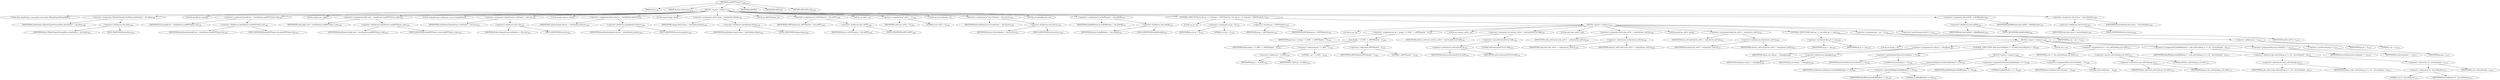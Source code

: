 digraph "sendMTFValues7" {  
"3727" [label = <(METHOD,sendMTFValues7)<SUB>1339</SUB>> ]
"177" [label = <(PARAM,this)<SUB>1339</SUB>> ]
"3728" [label = <(PARAM,final int nSelectors)<SUB>1339</SUB>> ]
"3729" [label = <(BLOCK,&lt;empty&gt;,&lt;empty&gt;)<SUB>1339</SUB>> ]
"3730" [label = <(LOCAL,Data dataShadow: org.apache.tools.bzip2.CBZip2OutputStream$Data)> ]
"3731" [label = <(&lt;operator&gt;.assignment,CBZip2OutputStream$Data dataShadow = this.data)<SUB>1340</SUB>> ]
"3732" [label = <(IDENTIFIER,dataShadow,CBZip2OutputStream$Data dataShadow = this.data)<SUB>1340</SUB>> ]
"3733" [label = <(&lt;operator&gt;.fieldAccess,this.data)<SUB>1340</SUB>> ]
"176" [label = <(IDENTIFIER,this,CBZip2OutputStream$Data dataShadow = this.data)<SUB>1340</SUB>> ]
"3734" [label = <(FIELD_IDENTIFIER,data,data)<SUB>1340</SUB>> ]
"3735" [label = <(LOCAL,byte[][] len: byte[][])> ]
"3736" [label = <(&lt;operator&gt;.assignment,byte[][] len = dataShadow.sendMTFValues_len)<SUB>1341</SUB>> ]
"3737" [label = <(IDENTIFIER,len,byte[][] len = dataShadow.sendMTFValues_len)<SUB>1341</SUB>> ]
"3738" [label = <(&lt;operator&gt;.fieldAccess,dataShadow.sendMTFValues_len)<SUB>1341</SUB>> ]
"3739" [label = <(IDENTIFIER,dataShadow,byte[][] len = dataShadow.sendMTFValues_len)<SUB>1341</SUB>> ]
"3740" [label = <(FIELD_IDENTIFIER,sendMTFValues_len,sendMTFValues_len)<SUB>1341</SUB>> ]
"3741" [label = <(LOCAL,int[][] code: int[][])> ]
"3742" [label = <(&lt;operator&gt;.assignment,int[][] code = dataShadow.sendMTFValues_code)<SUB>1342</SUB>> ]
"3743" [label = <(IDENTIFIER,code,int[][] code = dataShadow.sendMTFValues_code)<SUB>1342</SUB>> ]
"3744" [label = <(&lt;operator&gt;.fieldAccess,dataShadow.sendMTFValues_code)<SUB>1342</SUB>> ]
"3745" [label = <(IDENTIFIER,dataShadow,int[][] code = dataShadow.sendMTFValues_code)<SUB>1342</SUB>> ]
"3746" [label = <(FIELD_IDENTIFIER,sendMTFValues_code,sendMTFValues_code)<SUB>1342</SUB>> ]
"3747" [label = <(LOCAL,OutputStream outShadow: java.io.OutputStream)> ]
"3748" [label = <(&lt;operator&gt;.assignment,OutputStream outShadow = this.out)<SUB>1343</SUB>> ]
"3749" [label = <(IDENTIFIER,outShadow,OutputStream outShadow = this.out)<SUB>1343</SUB>> ]
"3750" [label = <(&lt;operator&gt;.fieldAccess,this.out)<SUB>1343</SUB>> ]
"178" [label = <(IDENTIFIER,this,OutputStream outShadow = this.out)<SUB>1343</SUB>> ]
"3751" [label = <(FIELD_IDENTIFIER,out,out)<SUB>1343</SUB>> ]
"3752" [label = <(LOCAL,byte[] selector: byte[])> ]
"3753" [label = <(&lt;operator&gt;.assignment,byte[] selector = dataShadow.selector)<SUB>1344</SUB>> ]
"3754" [label = <(IDENTIFIER,selector,byte[] selector = dataShadow.selector)<SUB>1344</SUB>> ]
"3755" [label = <(&lt;operator&gt;.fieldAccess,dataShadow.selector)<SUB>1344</SUB>> ]
"3756" [label = <(IDENTIFIER,dataShadow,byte[] selector = dataShadow.selector)<SUB>1344</SUB>> ]
"3757" [label = <(FIELD_IDENTIFIER,selector,selector)<SUB>1344</SUB>> ]
"3758" [label = <(LOCAL,char[] sfmap: char[])> ]
"3759" [label = <(&lt;operator&gt;.assignment,char[] sfmap = dataShadow.sfmap)<SUB>1345</SUB>> ]
"3760" [label = <(IDENTIFIER,sfmap,char[] sfmap = dataShadow.sfmap)<SUB>1345</SUB>> ]
"3761" [label = <(&lt;operator&gt;.fieldAccess,dataShadow.sfmap)<SUB>1345</SUB>> ]
"3762" [label = <(IDENTIFIER,dataShadow,char[] sfmap = dataShadow.sfmap)<SUB>1345</SUB>> ]
"3763" [label = <(FIELD_IDENTIFIER,sfmap,sfmap)<SUB>1345</SUB>> ]
"3764" [label = <(LOCAL,int nMTFShadow: int)> ]
"3765" [label = <(&lt;operator&gt;.assignment,int nMTFShadow = this.nMTF)<SUB>1346</SUB>> ]
"3766" [label = <(IDENTIFIER,nMTFShadow,int nMTFShadow = this.nMTF)<SUB>1346</SUB>> ]
"3767" [label = <(&lt;operator&gt;.fieldAccess,this.nMTF)<SUB>1346</SUB>> ]
"179" [label = <(IDENTIFIER,this,int nMTFShadow = this.nMTF)<SUB>1346</SUB>> ]
"3768" [label = <(FIELD_IDENTIFIER,nMTF,nMTF)<SUB>1346</SUB>> ]
"3769" [label = <(LOCAL,int selCtr: int)> ]
"3770" [label = <(&lt;operator&gt;.assignment,int selCtr = 0)<SUB>1348</SUB>> ]
"3771" [label = <(IDENTIFIER,selCtr,int selCtr = 0)<SUB>1348</SUB>> ]
"3772" [label = <(LITERAL,0,int selCtr = 0)<SUB>1348</SUB>> ]
"3773" [label = <(LOCAL,int bsLiveShadow: int)> ]
"3774" [label = <(&lt;operator&gt;.assignment,int bsLiveShadow = this.bsLive)<SUB>1350</SUB>> ]
"3775" [label = <(IDENTIFIER,bsLiveShadow,int bsLiveShadow = this.bsLive)<SUB>1350</SUB>> ]
"3776" [label = <(&lt;operator&gt;.fieldAccess,this.bsLive)<SUB>1350</SUB>> ]
"180" [label = <(IDENTIFIER,this,int bsLiveShadow = this.bsLive)<SUB>1350</SUB>> ]
"3777" [label = <(FIELD_IDENTIFIER,bsLive,bsLive)<SUB>1350</SUB>> ]
"3778" [label = <(LOCAL,int bsBuffShadow: int)> ]
"3779" [label = <(&lt;operator&gt;.assignment,int bsBuffShadow = this.bsBuff)<SUB>1351</SUB>> ]
"3780" [label = <(IDENTIFIER,bsBuffShadow,int bsBuffShadow = this.bsBuff)<SUB>1351</SUB>> ]
"3781" [label = <(&lt;operator&gt;.fieldAccess,this.bsBuff)<SUB>1351</SUB>> ]
"181" [label = <(IDENTIFIER,this,int bsBuffShadow = this.bsBuff)<SUB>1351</SUB>> ]
"3782" [label = <(FIELD_IDENTIFIER,bsBuff,bsBuff)<SUB>1351</SUB>> ]
"3783" [label = <(CONTROL_STRUCTURE,for (int gs = 0; Some(gs &lt; nMTFShadow); ),for (int gs = 0; Some(gs &lt; nMTFShadow); ))<SUB>1353</SUB>> ]
"3784" [label = <(LOCAL,int gs: int)> ]
"3785" [label = <(&lt;operator&gt;.assignment,int gs = 0)<SUB>1353</SUB>> ]
"3786" [label = <(IDENTIFIER,gs,int gs = 0)<SUB>1353</SUB>> ]
"3787" [label = <(LITERAL,0,int gs = 0)<SUB>1353</SUB>> ]
"3788" [label = <(&lt;operator&gt;.lessThan,gs &lt; nMTFShadow)<SUB>1353</SUB>> ]
"3789" [label = <(IDENTIFIER,gs,gs &lt; nMTFShadow)<SUB>1353</SUB>> ]
"3790" [label = <(IDENTIFIER,nMTFShadow,gs &lt; nMTFShadow)<SUB>1353</SUB>> ]
"3791" [label = <(BLOCK,&lt;empty&gt;,&lt;empty&gt;)<SUB>1353</SUB>> ]
"3792" [label = <(LOCAL,int ge: int)> ]
"3793" [label = <(&lt;operator&gt;.assignment,int ge = min(gs + G_SIZE - 1, nMTFShadow - 1))<SUB>1354</SUB>> ]
"3794" [label = <(IDENTIFIER,ge,int ge = min(gs + G_SIZE - 1, nMTFShadow - 1))<SUB>1354</SUB>> ]
"3795" [label = <(min,min(gs + G_SIZE - 1, nMTFShadow - 1))<SUB>1354</SUB>> ]
"3796" [label = <(IDENTIFIER,Math,min(gs + G_SIZE - 1, nMTFShadow - 1))<SUB>1354</SUB>> ]
"3797" [label = <(&lt;operator&gt;.subtraction,gs + G_SIZE - 1)<SUB>1354</SUB>> ]
"3798" [label = <(&lt;operator&gt;.addition,gs + G_SIZE)<SUB>1354</SUB>> ]
"3799" [label = <(IDENTIFIER,gs,gs + G_SIZE)<SUB>1354</SUB>> ]
"3800" [label = <(IDENTIFIER,G_SIZE,gs + G_SIZE)<SUB>1354</SUB>> ]
"3801" [label = <(LITERAL,1,gs + G_SIZE - 1)<SUB>1354</SUB>> ]
"3802" [label = <(&lt;operator&gt;.subtraction,nMTFShadow - 1)<SUB>1354</SUB>> ]
"3803" [label = <(IDENTIFIER,nMTFShadow,nMTFShadow - 1)<SUB>1354</SUB>> ]
"3804" [label = <(LITERAL,1,nMTFShadow - 1)<SUB>1354</SUB>> ]
"3805" [label = <(LOCAL,int selector_selCtr: int)> ]
"3806" [label = <(&lt;operator&gt;.assignment,int selector_selCtr = selector[selCtr] &amp; 0xff)<SUB>1355</SUB>> ]
"3807" [label = <(IDENTIFIER,selector_selCtr,int selector_selCtr = selector[selCtr] &amp; 0xff)<SUB>1355</SUB>> ]
"3808" [label = <(&lt;operator&gt;.and,selector[selCtr] &amp; 0xff)<SUB>1355</SUB>> ]
"3809" [label = <(&lt;operator&gt;.indexAccess,selector[selCtr])<SUB>1355</SUB>> ]
"3810" [label = <(IDENTIFIER,selector,selector[selCtr] &amp; 0xff)<SUB>1355</SUB>> ]
"3811" [label = <(IDENTIFIER,selCtr,selector[selCtr] &amp; 0xff)<SUB>1355</SUB>> ]
"3812" [label = <(LITERAL,0xff,selector[selCtr] &amp; 0xff)<SUB>1355</SUB>> ]
"3813" [label = <(LOCAL,int[] code_selCtr: int[])> ]
"3814" [label = <(&lt;operator&gt;.assignment,int[] code_selCtr = code[selector_selCtr])<SUB>1356</SUB>> ]
"3815" [label = <(IDENTIFIER,code_selCtr,int[] code_selCtr = code[selector_selCtr])<SUB>1356</SUB>> ]
"3816" [label = <(&lt;operator&gt;.indexAccess,code[selector_selCtr])<SUB>1356</SUB>> ]
"3817" [label = <(IDENTIFIER,code,int[] code_selCtr = code[selector_selCtr])<SUB>1356</SUB>> ]
"3818" [label = <(IDENTIFIER,selector_selCtr,int[] code_selCtr = code[selector_selCtr])<SUB>1356</SUB>> ]
"3819" [label = <(LOCAL,byte[] len_selCtr: byte[])> ]
"3820" [label = <(&lt;operator&gt;.assignment,byte[] len_selCtr = len[selector_selCtr])<SUB>1357</SUB>> ]
"3821" [label = <(IDENTIFIER,len_selCtr,byte[] len_selCtr = len[selector_selCtr])<SUB>1357</SUB>> ]
"3822" [label = <(&lt;operator&gt;.indexAccess,len[selector_selCtr])<SUB>1357</SUB>> ]
"3823" [label = <(IDENTIFIER,len,byte[] len_selCtr = len[selector_selCtr])<SUB>1357</SUB>> ]
"3824" [label = <(IDENTIFIER,selector_selCtr,byte[] len_selCtr = len[selector_selCtr])<SUB>1357</SUB>> ]
"3825" [label = <(CONTROL_STRUCTURE,while (gs &lt;= ge),while (gs &lt;= ge))<SUB>1359</SUB>> ]
"3826" [label = <(&lt;operator&gt;.lessEqualsThan,gs &lt;= ge)<SUB>1359</SUB>> ]
"3827" [label = <(IDENTIFIER,gs,gs &lt;= ge)<SUB>1359</SUB>> ]
"3828" [label = <(IDENTIFIER,ge,gs &lt;= ge)<SUB>1359</SUB>> ]
"3829" [label = <(BLOCK,&lt;empty&gt;,&lt;empty&gt;)<SUB>1359</SUB>> ]
"3830" [label = <(LOCAL,int sfmap_i: int)> ]
"3831" [label = <(&lt;operator&gt;.assignment,int sfmap_i = sfmap[gs])<SUB>1360</SUB>> ]
"3832" [label = <(IDENTIFIER,sfmap_i,int sfmap_i = sfmap[gs])<SUB>1360</SUB>> ]
"3833" [label = <(&lt;operator&gt;.indexAccess,sfmap[gs])<SUB>1360</SUB>> ]
"3834" [label = <(IDENTIFIER,sfmap,int sfmap_i = sfmap[gs])<SUB>1360</SUB>> ]
"3835" [label = <(IDENTIFIER,gs,int sfmap_i = sfmap[gs])<SUB>1360</SUB>> ]
"3836" [label = <(CONTROL_STRUCTURE,while (bsLiveShadow &gt;= 8),while (bsLiveShadow &gt;= 8))<SUB>1366</SUB>> ]
"3837" [label = <(&lt;operator&gt;.greaterEqualsThan,bsLiveShadow &gt;= 8)<SUB>1366</SUB>> ]
"3838" [label = <(IDENTIFIER,bsLiveShadow,bsLiveShadow &gt;= 8)<SUB>1366</SUB>> ]
"3839" [label = <(LITERAL,8,bsLiveShadow &gt;= 8)<SUB>1366</SUB>> ]
"3840" [label = <(BLOCK,&lt;empty&gt;,&lt;empty&gt;)<SUB>1366</SUB>> ]
"3841" [label = <(write,outShadow.write(bsBuffShadow &gt;&gt; 24))<SUB>1367</SUB>> ]
"3842" [label = <(IDENTIFIER,outShadow,outShadow.write(bsBuffShadow &gt;&gt; 24))<SUB>1367</SUB>> ]
"3843" [label = <(&lt;operator&gt;.logicalShiftRight,bsBuffShadow &gt;&gt; 24)<SUB>1367</SUB>> ]
"3844" [label = <(IDENTIFIER,bsBuffShadow,bsBuffShadow &gt;&gt; 24)<SUB>1367</SUB>> ]
"3845" [label = <(LITERAL,24,bsBuffShadow &gt;&gt; 24)<SUB>1367</SUB>> ]
"3846" [label = <(&lt;operators&gt;.assignmentShiftLeft,bsBuffShadow &lt;&lt;= 8)<SUB>1368</SUB>> ]
"3847" [label = <(IDENTIFIER,bsBuffShadow,bsBuffShadow &lt;&lt;= 8)<SUB>1368</SUB>> ]
"3848" [label = <(LITERAL,8,bsBuffShadow &lt;&lt;= 8)<SUB>1368</SUB>> ]
"3849" [label = <(&lt;operator&gt;.assignmentMinus,bsLiveShadow -= 8)<SUB>1369</SUB>> ]
"3850" [label = <(IDENTIFIER,bsLiveShadow,bsLiveShadow -= 8)<SUB>1369</SUB>> ]
"3851" [label = <(LITERAL,8,bsLiveShadow -= 8)<SUB>1369</SUB>> ]
"3852" [label = <(LOCAL,int n: int)> ]
"3853" [label = <(&lt;operator&gt;.assignment,int n = len_selCtr[sfmap_i] &amp; 0xFF)<SUB>1371</SUB>> ]
"3854" [label = <(IDENTIFIER,n,int n = len_selCtr[sfmap_i] &amp; 0xFF)<SUB>1371</SUB>> ]
"3855" [label = <(&lt;operator&gt;.and,len_selCtr[sfmap_i] &amp; 0xFF)<SUB>1371</SUB>> ]
"3856" [label = <(&lt;operator&gt;.indexAccess,len_selCtr[sfmap_i])<SUB>1371</SUB>> ]
"3857" [label = <(IDENTIFIER,len_selCtr,len_selCtr[sfmap_i] &amp; 0xFF)<SUB>1371</SUB>> ]
"3858" [label = <(IDENTIFIER,sfmap_i,len_selCtr[sfmap_i] &amp; 0xFF)<SUB>1371</SUB>> ]
"3859" [label = <(LITERAL,0xFF,len_selCtr[sfmap_i] &amp; 0xFF)<SUB>1371</SUB>> ]
"3860" [label = <(&lt;operators&gt;.assignmentOr,bsBuffShadow |= code_selCtr[sfmap_i] &lt;&lt; (32 - bsLiveShadow - n))<SUB>1372</SUB>> ]
"3861" [label = <(IDENTIFIER,bsBuffShadow,bsBuffShadow |= code_selCtr[sfmap_i] &lt;&lt; (32 - bsLiveShadow - n))<SUB>1372</SUB>> ]
"3862" [label = <(&lt;operator&gt;.shiftLeft,code_selCtr[sfmap_i] &lt;&lt; (32 - bsLiveShadow - n))<SUB>1372</SUB>> ]
"3863" [label = <(&lt;operator&gt;.indexAccess,code_selCtr[sfmap_i])<SUB>1372</SUB>> ]
"3864" [label = <(IDENTIFIER,code_selCtr,code_selCtr[sfmap_i] &lt;&lt; (32 - bsLiveShadow - n))<SUB>1372</SUB>> ]
"3865" [label = <(IDENTIFIER,sfmap_i,code_selCtr[sfmap_i] &lt;&lt; (32 - bsLiveShadow - n))<SUB>1372</SUB>> ]
"3866" [label = <(&lt;operator&gt;.subtraction,32 - bsLiveShadow - n)<SUB>1372</SUB>> ]
"3867" [label = <(&lt;operator&gt;.subtraction,32 - bsLiveShadow)<SUB>1372</SUB>> ]
"3868" [label = <(LITERAL,32,32 - bsLiveShadow)<SUB>1372</SUB>> ]
"3869" [label = <(IDENTIFIER,bsLiveShadow,32 - bsLiveShadow)<SUB>1372</SUB>> ]
"3870" [label = <(IDENTIFIER,n,32 - bsLiveShadow - n)<SUB>1372</SUB>> ]
"3871" [label = <(&lt;operator&gt;.assignmentPlus,bsLiveShadow += n)<SUB>1373</SUB>> ]
"3872" [label = <(IDENTIFIER,bsLiveShadow,bsLiveShadow += n)<SUB>1373</SUB>> ]
"3873" [label = <(IDENTIFIER,n,bsLiveShadow += n)<SUB>1373</SUB>> ]
"3874" [label = <(&lt;operator&gt;.postIncrement,gs++)<SUB>1375</SUB>> ]
"3875" [label = <(IDENTIFIER,gs,gs++)<SUB>1375</SUB>> ]
"3876" [label = <(&lt;operator&gt;.assignment,gs = ge + 1)<SUB>1378</SUB>> ]
"3877" [label = <(IDENTIFIER,gs,gs = ge + 1)<SUB>1378</SUB>> ]
"3878" [label = <(&lt;operator&gt;.addition,ge + 1)<SUB>1378</SUB>> ]
"3879" [label = <(IDENTIFIER,ge,ge + 1)<SUB>1378</SUB>> ]
"3880" [label = <(LITERAL,1,ge + 1)<SUB>1378</SUB>> ]
"3881" [label = <(&lt;operator&gt;.postIncrement,selCtr++)<SUB>1379</SUB>> ]
"3882" [label = <(IDENTIFIER,selCtr,selCtr++)<SUB>1379</SUB>> ]
"3883" [label = <(&lt;operator&gt;.assignment,this.bsBuff = bsBuffShadow)<SUB>1382</SUB>> ]
"3884" [label = <(&lt;operator&gt;.fieldAccess,this.bsBuff)<SUB>1382</SUB>> ]
"182" [label = <(IDENTIFIER,this,this.bsBuff = bsBuffShadow)<SUB>1382</SUB>> ]
"3885" [label = <(FIELD_IDENTIFIER,bsBuff,bsBuff)<SUB>1382</SUB>> ]
"3886" [label = <(IDENTIFIER,bsBuffShadow,this.bsBuff = bsBuffShadow)<SUB>1382</SUB>> ]
"3887" [label = <(&lt;operator&gt;.assignment,this.bsLive = bsLiveShadow)<SUB>1383</SUB>> ]
"3888" [label = <(&lt;operator&gt;.fieldAccess,this.bsLive)<SUB>1383</SUB>> ]
"183" [label = <(IDENTIFIER,this,this.bsLive = bsLiveShadow)<SUB>1383</SUB>> ]
"3889" [label = <(FIELD_IDENTIFIER,bsLive,bsLive)<SUB>1383</SUB>> ]
"3890" [label = <(IDENTIFIER,bsLiveShadow,this.bsLive = bsLiveShadow)<SUB>1383</SUB>> ]
"3891" [label = <(MODIFIER,PRIVATE)> ]
"3892" [label = <(MODIFIER,VIRTUAL)> ]
"3893" [label = <(METHOD_RETURN,void)<SUB>1339</SUB>> ]
  "3727" -> "177" 
  "3727" -> "3728" 
  "3727" -> "3729" 
  "3727" -> "3891" 
  "3727" -> "3892" 
  "3727" -> "3893" 
  "3729" -> "3730" 
  "3729" -> "3731" 
  "3729" -> "3735" 
  "3729" -> "3736" 
  "3729" -> "3741" 
  "3729" -> "3742" 
  "3729" -> "3747" 
  "3729" -> "3748" 
  "3729" -> "3752" 
  "3729" -> "3753" 
  "3729" -> "3758" 
  "3729" -> "3759" 
  "3729" -> "3764" 
  "3729" -> "3765" 
  "3729" -> "3769" 
  "3729" -> "3770" 
  "3729" -> "3773" 
  "3729" -> "3774" 
  "3729" -> "3778" 
  "3729" -> "3779" 
  "3729" -> "3783" 
  "3729" -> "3883" 
  "3729" -> "3887" 
  "3731" -> "3732" 
  "3731" -> "3733" 
  "3733" -> "176" 
  "3733" -> "3734" 
  "3736" -> "3737" 
  "3736" -> "3738" 
  "3738" -> "3739" 
  "3738" -> "3740" 
  "3742" -> "3743" 
  "3742" -> "3744" 
  "3744" -> "3745" 
  "3744" -> "3746" 
  "3748" -> "3749" 
  "3748" -> "3750" 
  "3750" -> "178" 
  "3750" -> "3751" 
  "3753" -> "3754" 
  "3753" -> "3755" 
  "3755" -> "3756" 
  "3755" -> "3757" 
  "3759" -> "3760" 
  "3759" -> "3761" 
  "3761" -> "3762" 
  "3761" -> "3763" 
  "3765" -> "3766" 
  "3765" -> "3767" 
  "3767" -> "179" 
  "3767" -> "3768" 
  "3770" -> "3771" 
  "3770" -> "3772" 
  "3774" -> "3775" 
  "3774" -> "3776" 
  "3776" -> "180" 
  "3776" -> "3777" 
  "3779" -> "3780" 
  "3779" -> "3781" 
  "3781" -> "181" 
  "3781" -> "3782" 
  "3783" -> "3784" 
  "3783" -> "3785" 
  "3783" -> "3788" 
  "3783" -> "3791" 
  "3785" -> "3786" 
  "3785" -> "3787" 
  "3788" -> "3789" 
  "3788" -> "3790" 
  "3791" -> "3792" 
  "3791" -> "3793" 
  "3791" -> "3805" 
  "3791" -> "3806" 
  "3791" -> "3813" 
  "3791" -> "3814" 
  "3791" -> "3819" 
  "3791" -> "3820" 
  "3791" -> "3825" 
  "3791" -> "3876" 
  "3791" -> "3881" 
  "3793" -> "3794" 
  "3793" -> "3795" 
  "3795" -> "3796" 
  "3795" -> "3797" 
  "3795" -> "3802" 
  "3797" -> "3798" 
  "3797" -> "3801" 
  "3798" -> "3799" 
  "3798" -> "3800" 
  "3802" -> "3803" 
  "3802" -> "3804" 
  "3806" -> "3807" 
  "3806" -> "3808" 
  "3808" -> "3809" 
  "3808" -> "3812" 
  "3809" -> "3810" 
  "3809" -> "3811" 
  "3814" -> "3815" 
  "3814" -> "3816" 
  "3816" -> "3817" 
  "3816" -> "3818" 
  "3820" -> "3821" 
  "3820" -> "3822" 
  "3822" -> "3823" 
  "3822" -> "3824" 
  "3825" -> "3826" 
  "3825" -> "3829" 
  "3826" -> "3827" 
  "3826" -> "3828" 
  "3829" -> "3830" 
  "3829" -> "3831" 
  "3829" -> "3836" 
  "3829" -> "3852" 
  "3829" -> "3853" 
  "3829" -> "3860" 
  "3829" -> "3871" 
  "3829" -> "3874" 
  "3831" -> "3832" 
  "3831" -> "3833" 
  "3833" -> "3834" 
  "3833" -> "3835" 
  "3836" -> "3837" 
  "3836" -> "3840" 
  "3837" -> "3838" 
  "3837" -> "3839" 
  "3840" -> "3841" 
  "3840" -> "3846" 
  "3840" -> "3849" 
  "3841" -> "3842" 
  "3841" -> "3843" 
  "3843" -> "3844" 
  "3843" -> "3845" 
  "3846" -> "3847" 
  "3846" -> "3848" 
  "3849" -> "3850" 
  "3849" -> "3851" 
  "3853" -> "3854" 
  "3853" -> "3855" 
  "3855" -> "3856" 
  "3855" -> "3859" 
  "3856" -> "3857" 
  "3856" -> "3858" 
  "3860" -> "3861" 
  "3860" -> "3862" 
  "3862" -> "3863" 
  "3862" -> "3866" 
  "3863" -> "3864" 
  "3863" -> "3865" 
  "3866" -> "3867" 
  "3866" -> "3870" 
  "3867" -> "3868" 
  "3867" -> "3869" 
  "3871" -> "3872" 
  "3871" -> "3873" 
  "3874" -> "3875" 
  "3876" -> "3877" 
  "3876" -> "3878" 
  "3878" -> "3879" 
  "3878" -> "3880" 
  "3881" -> "3882" 
  "3883" -> "3884" 
  "3883" -> "3886" 
  "3884" -> "182" 
  "3884" -> "3885" 
  "3887" -> "3888" 
  "3887" -> "3890" 
  "3888" -> "183" 
  "3888" -> "3889" 
}
